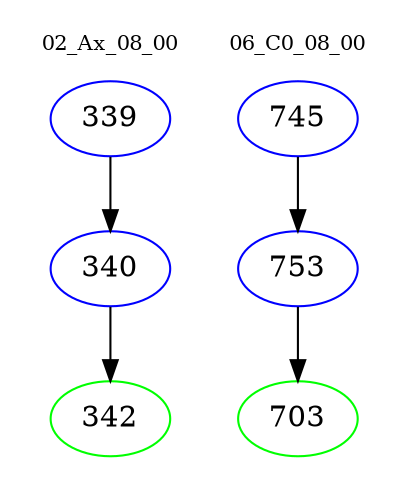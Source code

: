 digraph{
subgraph cluster_0 {
color = white
label = "02_Ax_08_00";
fontsize=10;
T0_339 [label="339", color="blue"]
T0_339 -> T0_340 [color="black"]
T0_340 [label="340", color="blue"]
T0_340 -> T0_342 [color="black"]
T0_342 [label="342", color="green"]
}
subgraph cluster_1 {
color = white
label = "06_C0_08_00";
fontsize=10;
T1_745 [label="745", color="blue"]
T1_745 -> T1_753 [color="black"]
T1_753 [label="753", color="blue"]
T1_753 -> T1_703 [color="black"]
T1_703 [label="703", color="green"]
}
}
